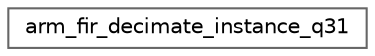 digraph "Graphical Class Hierarchy"
{
 // LATEX_PDF_SIZE
  bgcolor="transparent";
  edge [fontname=Helvetica,fontsize=10,labelfontname=Helvetica,labelfontsize=10];
  node [fontname=Helvetica,fontsize=10,shape=box,height=0.2,width=0.4];
  rankdir="LR";
  Node0 [id="Node000000",label="arm_fir_decimate_instance_q31",height=0.2,width=0.4,color="grey40", fillcolor="white", style="filled",URL="$structarm__fir__decimate__instance__q31.html",tooltip="Instance structure for the Q31 FIR decimator."];
}
